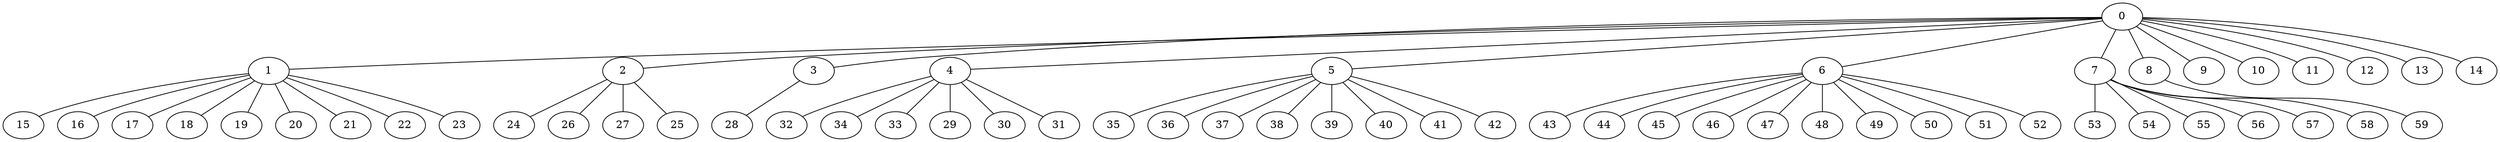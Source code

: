 
graph graphname {
    0 -- 1
0 -- 2
0 -- 3
0 -- 4
0 -- 5
0 -- 6
0 -- 7
0 -- 8
0 -- 9
0 -- 10
0 -- 11
0 -- 12
0 -- 13
0 -- 14
1 -- 15
1 -- 16
1 -- 17
1 -- 18
1 -- 19
1 -- 20
1 -- 21
1 -- 22
1 -- 23
2 -- 24
2 -- 26
2 -- 27
2 -- 25
3 -- 28
4 -- 32
4 -- 34
4 -- 33
4 -- 29
4 -- 30
4 -- 31
5 -- 35
5 -- 36
5 -- 37
5 -- 38
5 -- 39
5 -- 40
5 -- 41
5 -- 42
6 -- 43
6 -- 44
6 -- 45
6 -- 46
6 -- 47
6 -- 48
6 -- 49
6 -- 50
6 -- 51
6 -- 52
7 -- 53
7 -- 54
7 -- 55
7 -- 56
7 -- 57
7 -- 58
8 -- 59

}
